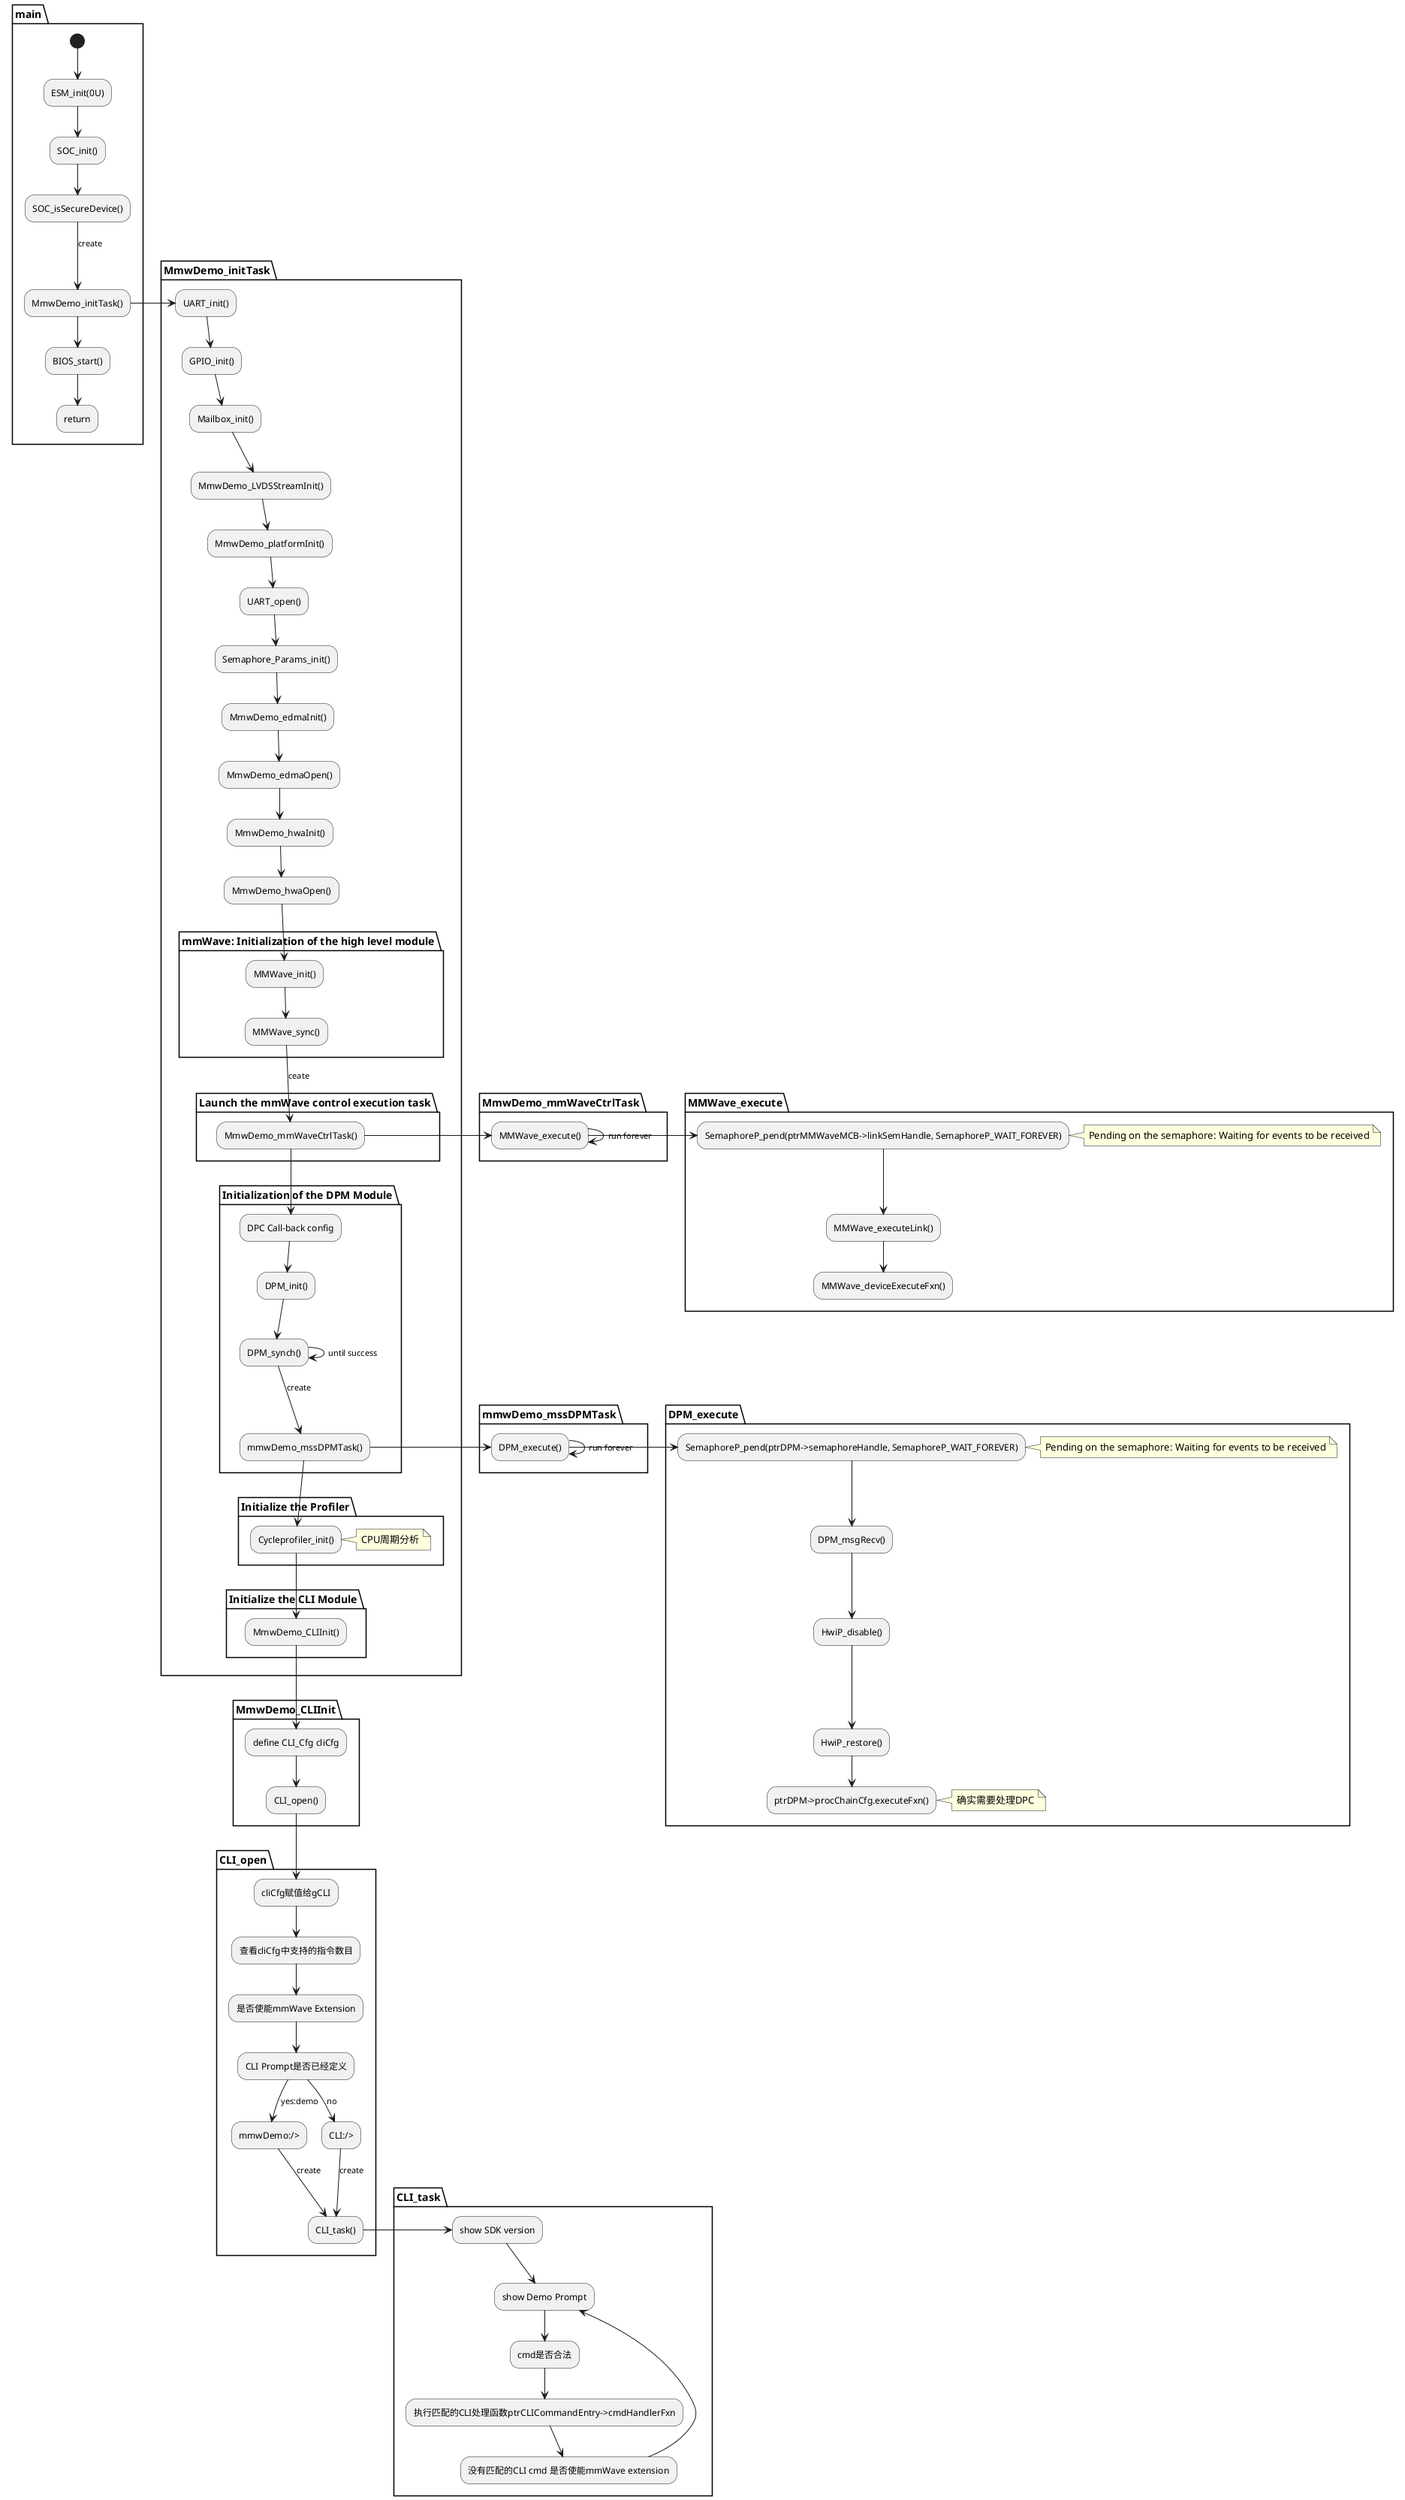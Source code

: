 @startuml mss

partition main
    (*) --> ESM_init(0U)
    --> SOC_init()
    --> SOC_isSecureDevice()
    --> [create] MmwDemo_initTask()
    --> BIOS_start()
    --> return 
end partition

partition MmwDemo_initTask
    "MmwDemo_initTask()" -> UART_init()
    -->GPIO_init()
    -->Mailbox_init()
    -->MmwDemo_LVDSStreamInit()
    -->MmwDemo_platformInit()
    -->UART_open()
    -->Semaphore_Params_init()
    -->MmwDemo_edmaInit()
    -->MmwDemo_edmaOpen()
    -->MmwDemo_hwaInit()
    -->MmwDemo_hwaOpen()

    partition "mmWave: Initialization of the high level module"
        -->MMWave_init()
        -->MMWave_sync()
    end partition
    
    partition "Launch the mmWave control execution task"
        -->[ceate]MmwDemo_mmWaveCtrlTask()
    end partition

    partition "Initialization of the DPM Module"
        -->"DPC Call-back config" 
        -->DPM_init()
        -->DPM_synch()
        -->[until success]DPM_synch()
        -->[create]mmwDemo_mssDPMTask()
    end partition

    partition "Initialize the Profiler"
        -->Cycleprofiler_init()
        note right: CPU周期分析
    end partition

    partition "Initialize the CLI Module"
        -->MmwDemo_CLIInit()
    end partition
end partition

    partition "mmwDemo_mssDPMTask"
        "mmwDemo_mssDPMTask()"->DPM_execute()
        -->[run forever]DPM_execute()
    end partition
    
    partition "DPM_execute"
        "DPM_execute()"->SemaphoreP_pend(ptrDPM->semaphoreHandle, SemaphoreP_WAIT_FOREVER)
        note right:Pending on the semaphore: Waiting for events to be received
        -->DPM_msgRecv()
        -->HwiP_disable()
        -->HwiP_restore()
        -->ptrDPM->procChainCfg.executeFxn()
        note right:确实需要处理DPC
    end partition

    partition "MmwDemo_mmWaveCtrlTask"
        "MmwDemo_mmWaveCtrlTask()"->MMWave_execute()
        -->[run forever]MMWave_execute()
    end partition

    partition "MMWave_execute"
        "MMWave_execute()"->SemaphoreP_pend(ptrMMWaveMCB->linkSemHandle, SemaphoreP_WAIT_FOREVER)
        note right:Pending on the semaphore: Waiting for events to be received
        -->MMWave_executeLink()
        -->MMWave_deviceExecuteFxn()
    end partition

    partition "MmwDemo_CLIInit"
        "MmwDemo_CLIInit()"-->"define CLI_Cfg cliCfg"
        -->CLI_open()
    end partition

    partition "CLI_open"
        "CLI_open()"-->"cliCfg赋值给gCLI"
        -->"查看cliCfg中支持的指令数目"
        -->"是否使能mmWave Extension"
        -->"CLI Prompt是否已经定义"
        "CLI Prompt是否已经定义"-->[yes:demo]"mmwDemo:/>"
        "CLI Prompt是否已经定义"-->[no]"CLI:/>"
        "CLI:/>"--> [create] CLI_task()
        "mmwDemo:/>"--> [create] CLI_task()
    end partition

    partition "CLI_task"
        "CLI_task()"->"show SDK version"
        -->"show Demo Prompt"
        -->"cmd是否合法"
        -->"执行匹配的CLI处理函数ptrCLICommandEntry->cmdHandlerFxn"
        -->"没有匹配的CLI cmd 是否使能mmWave extension"
        -->"show Demo Prompt"
    end partition

@enduml













' [mmwave]:ti\control\mmwave\src\mmwave.c

' [mmwave]



' <span id="CLI_task"></span>
